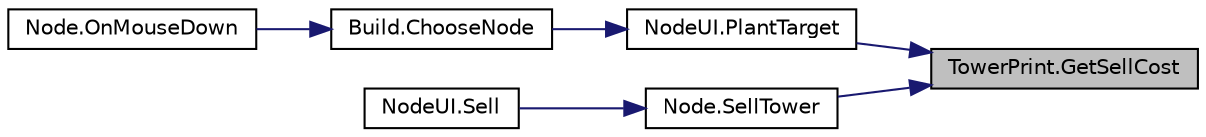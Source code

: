 digraph "TowerPrint.GetSellCost"
{
 // LATEX_PDF_SIZE
  edge [fontname="Helvetica",fontsize="10",labelfontname="Helvetica",labelfontsize="10"];
  node [fontname="Helvetica",fontsize="10",shape=record];
  rankdir="RL";
  Node1 [label="TowerPrint.GetSellCost",height=0.2,width=0.4,color="black", fillcolor="grey75", style="filled", fontcolor="black",tooltip="Функция выбора количества полученых денег с продажи башни"];
  Node1 -> Node2 [dir="back",color="midnightblue",fontsize="10",style="solid",fontname="Helvetica"];
  Node2 [label="NodeUI.PlantTarget",height=0.2,width=0.4,color="black", fillcolor="white", style="filled",URL="$class_node_u_i.html#acf78428585995a7b0797e38343401036",tooltip="Функция вызова панели для улучшения или продажи"];
  Node2 -> Node3 [dir="back",color="midnightblue",fontsize="10",style="solid",fontname="Helvetica"];
  Node3 [label="Build.ChooseNode",height=0.2,width=0.4,color="black", fillcolor="white", style="filled",URL="$class_build.html#a3ca1e9582eb316849ae3d70ff3f53217",tooltip="Функция выбора поля игры для постройки башни"];
  Node3 -> Node4 [dir="back",color="midnightblue",fontsize="10",style="solid",fontname="Helvetica"];
  Node4 [label="Node.OnMouseDown",height=0.2,width=0.4,color="black", fillcolor="white", style="filled",URL="$class_node.html#a19932b50442315b328e96987ea7cdbe1",tooltip=" "];
  Node1 -> Node5 [dir="back",color="midnightblue",fontsize="10",style="solid",fontname="Helvetica"];
  Node5 [label="Node.SellTower",height=0.2,width=0.4,color="black", fillcolor="white", style="filled",URL="$class_node.html#aee8855ca15fdc612e67fcbfd82b391fd",tooltip="Функция продажи башни"];
  Node5 -> Node6 [dir="back",color="midnightblue",fontsize="10",style="solid",fontname="Helvetica"];
  Node6 [label="NodeUI.Sell",height=0.2,width=0.4,color="black", fillcolor="white", style="filled",URL="$class_node_u_i.html#a3cf94e06d8487a629ddbb01c3ff57753",tooltip="Кнопка для продажи"];
}
